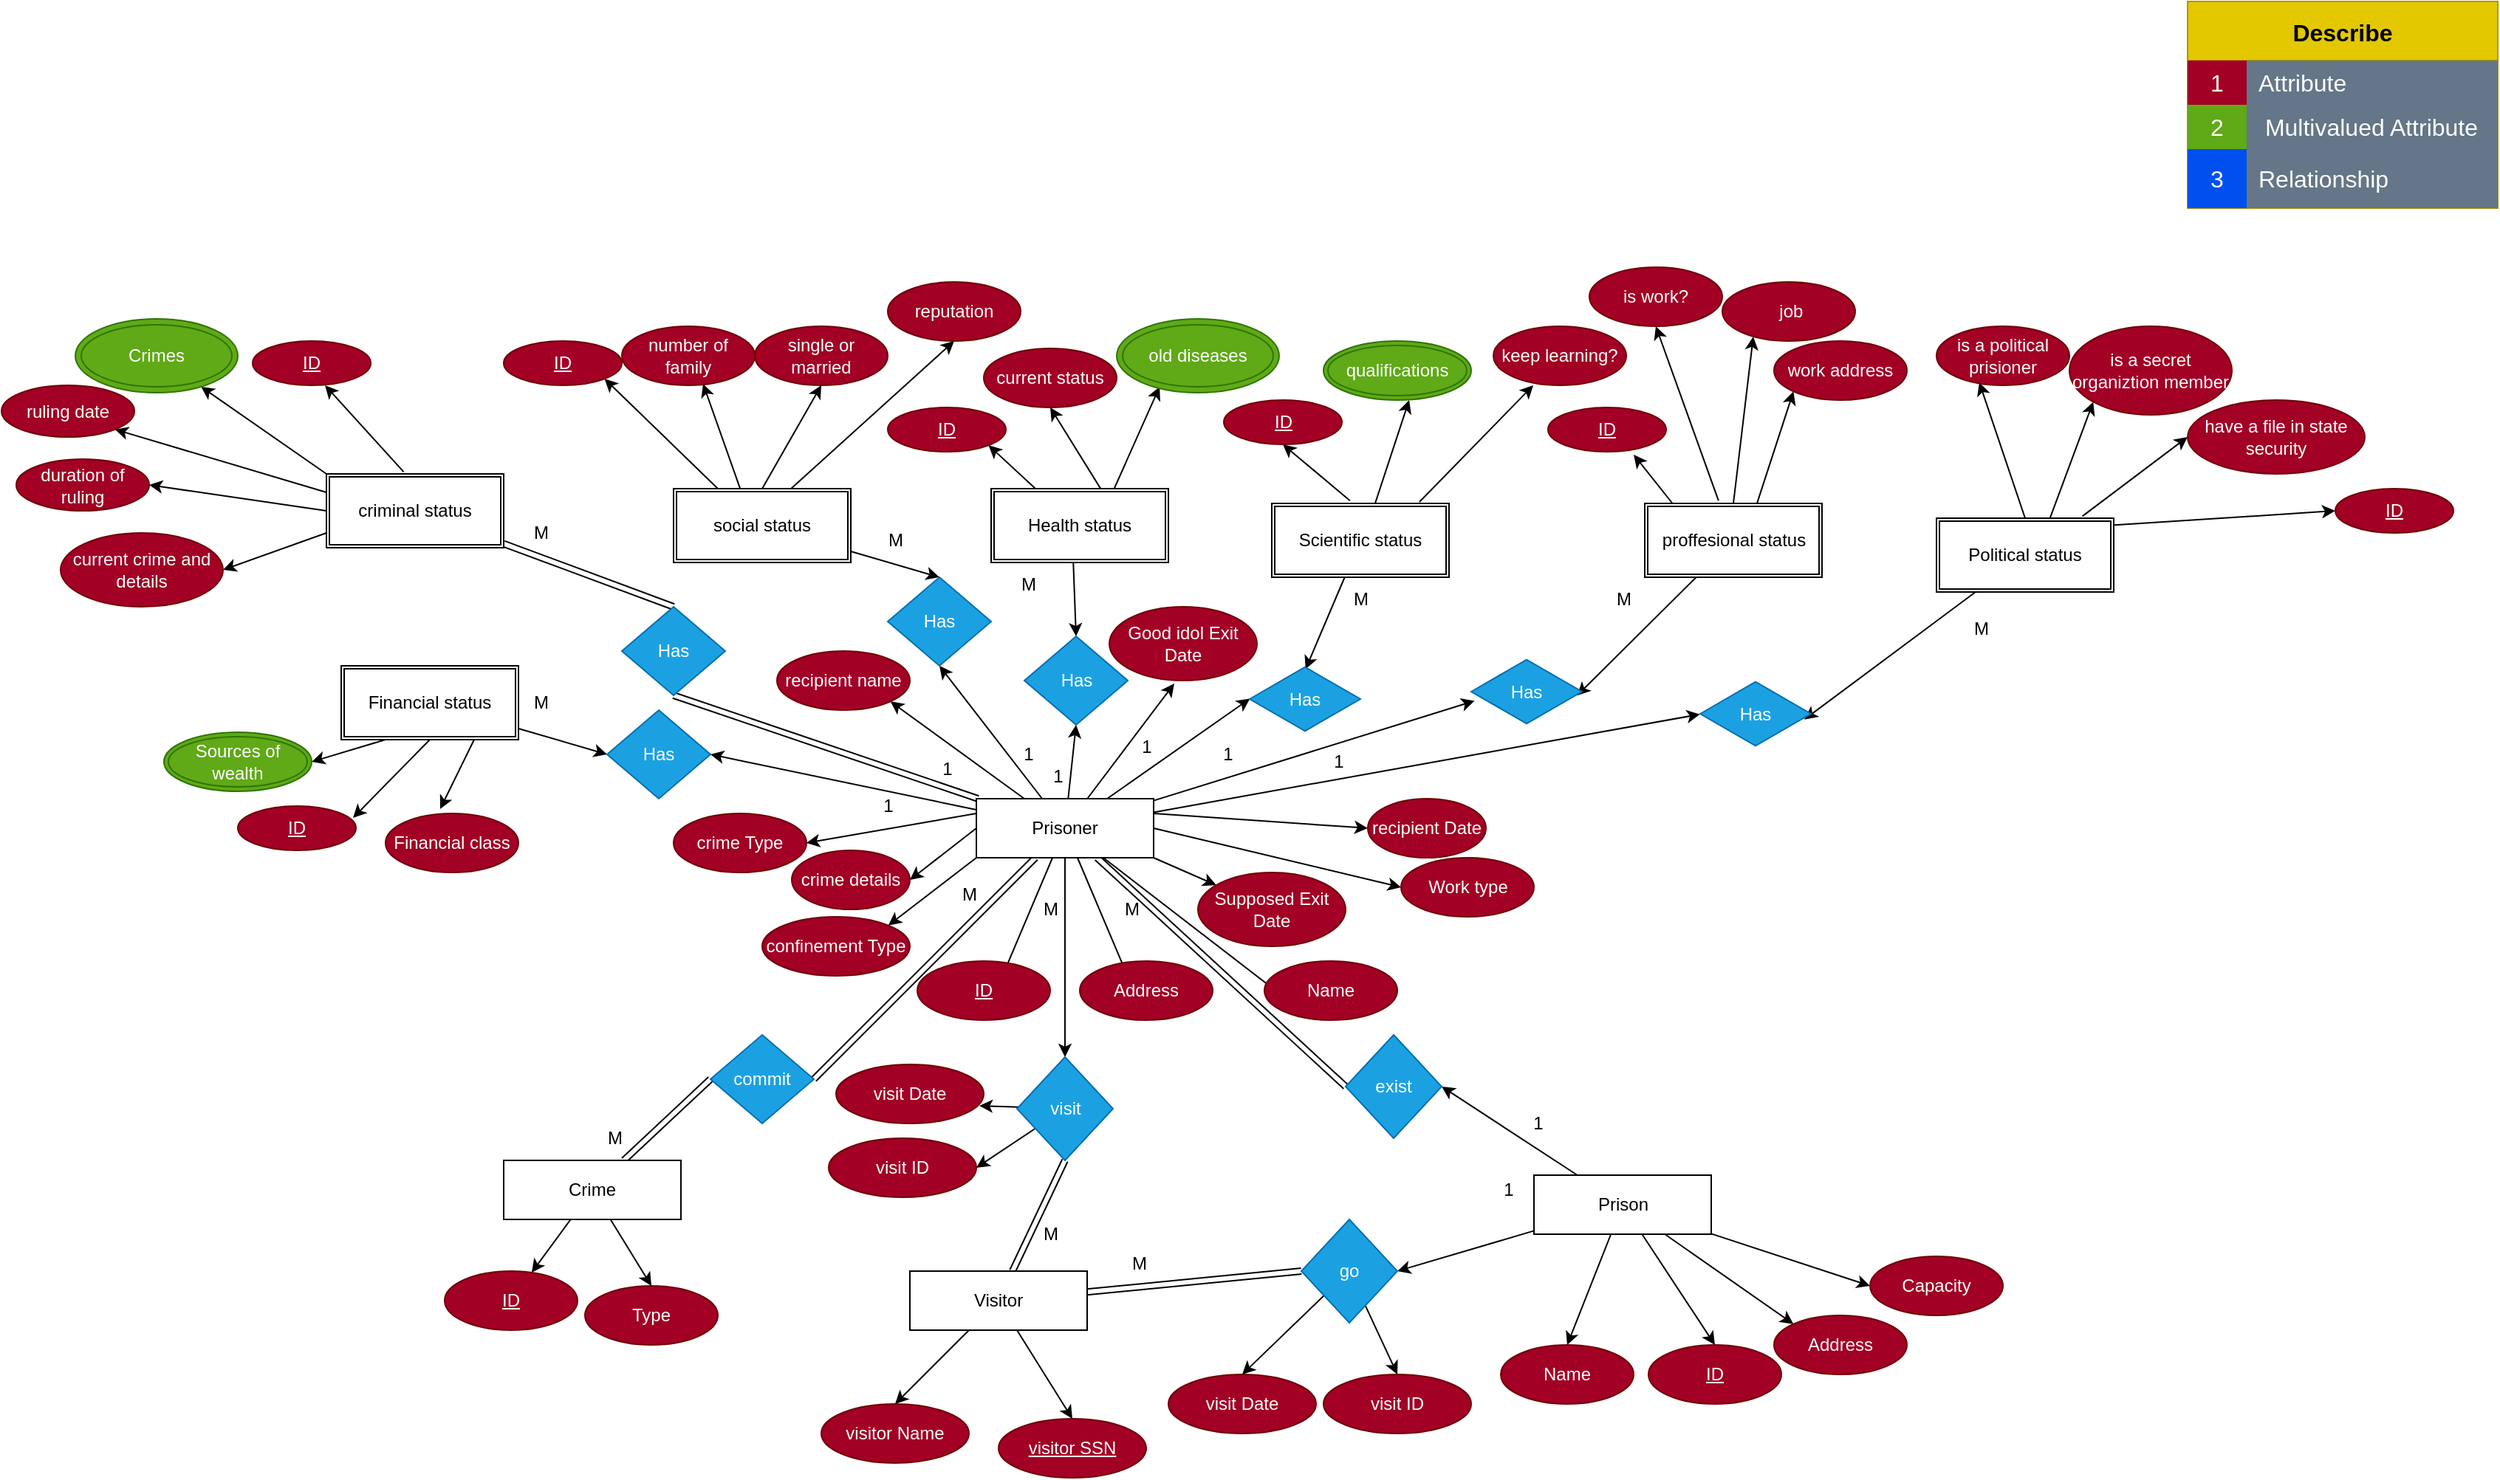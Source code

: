 <mxfile version="20.8.16" type="device"><diagram id="AHVEAQEy-RWzxgvAH4tr" name="Prison"><mxGraphModel dx="1691" dy="1685" grid="1" gridSize="10" guides="1" tooltips="1" connect="1" arrows="1" fold="1" page="1" pageScale="1" pageWidth="827" pageHeight="1169" math="0" shadow="0"><root><mxCell id="0"/><mxCell id="1" parent="0"/><mxCell id="z0JRDo3kxi0rwUeCpFoz-22" style="edgeStyle=none;rounded=0;orthogonalLoop=1;jettySize=auto;html=1;entryX=0.344;entryY=0.95;entryDx=0;entryDy=0;entryPerimeter=0;" parent="1" source="z0JRDo3kxi0rwUeCpFoz-1" target="z0JRDo3kxi0rwUeCpFoz-27" edge="1"><mxGeometry relative="1" as="geometry"><mxPoint x="600" y="50" as="targetPoint"/></mxGeometry></mxCell><mxCell id="z0JRDo3kxi0rwUeCpFoz-23" style="edgeStyle=none;rounded=0;orthogonalLoop=1;jettySize=auto;html=1;entryX=0.5;entryY=1;entryDx=0;entryDy=0;" parent="1" source="z0JRDo3kxi0rwUeCpFoz-1" target="z0JRDo3kxi0rwUeCpFoz-26" edge="1"><mxGeometry relative="1" as="geometry"><mxPoint x="510" y="40" as="targetPoint"/></mxGeometry></mxCell><mxCell id="z0JRDo3kxi0rwUeCpFoz-24" style="edgeStyle=none;rounded=0;orthogonalLoop=1;jettySize=auto;html=1;entryX=0.5;entryY=1;entryDx=0;entryDy=0;" parent="1" source="z0JRDo3kxi0rwUeCpFoz-1" target="z0JRDo3kxi0rwUeCpFoz-25" edge="1"><mxGeometry relative="1" as="geometry"><mxPoint x="430" y="50" as="targetPoint"/></mxGeometry></mxCell><mxCell id="z0JRDo3kxi0rwUeCpFoz-118" style="edgeStyle=none;rounded=0;orthogonalLoop=1;jettySize=auto;html=1;entryX=0.44;entryY=1.04;entryDx=0;entryDy=0;entryPerimeter=0;" parent="1" source="z0JRDo3kxi0rwUeCpFoz-1" target="z0JRDo3kxi0rwUeCpFoz-119" edge="1"><mxGeometry relative="1" as="geometry"><mxPoint x="570" y="40" as="targetPoint"/></mxGeometry></mxCell><mxCell id="z0JRDo3kxi0rwUeCpFoz-148" style="edgeStyle=none;rounded=0;orthogonalLoop=1;jettySize=auto;html=1;entryX=0;entryY=0.5;entryDx=0;entryDy=0;shape=link;" parent="1" source="z0JRDo3kxi0rwUeCpFoz-1" target="z0JRDo3kxi0rwUeCpFoz-145" edge="1"><mxGeometry relative="1" as="geometry"/></mxCell><mxCell id="z0JRDo3kxi0rwUeCpFoz-149" style="edgeStyle=none;rounded=0;orthogonalLoop=1;jettySize=auto;html=1;entryX=0.5;entryY=0;entryDx=0;entryDy=0;" parent="1" source="z0JRDo3kxi0rwUeCpFoz-1" target="z0JRDo3kxi0rwUeCpFoz-150" edge="1"><mxGeometry relative="1" as="geometry"><mxPoint x="490" y="260" as="targetPoint"/></mxGeometry></mxCell><mxCell id="z0JRDo3kxi0rwUeCpFoz-158" style="edgeStyle=none;rounded=0;orthogonalLoop=1;jettySize=auto;html=1;entryX=0.5;entryY=1;entryDx=0;entryDy=0;" parent="1" source="z0JRDo3kxi0rwUeCpFoz-1" target="z0JRDo3kxi0rwUeCpFoz-157" edge="1"><mxGeometry relative="1" as="geometry"/></mxCell><mxCell id="z0JRDo3kxi0rwUeCpFoz-161" style="edgeStyle=none;rounded=0;orthogonalLoop=1;jettySize=auto;html=1;entryX=0.5;entryY=1;entryDx=0;entryDy=0;" parent="1" source="z0JRDo3kxi0rwUeCpFoz-1" target="z0JRDo3kxi0rwUeCpFoz-160" edge="1"><mxGeometry relative="1" as="geometry"/></mxCell><mxCell id="z0JRDo3kxi0rwUeCpFoz-177" style="edgeStyle=none;rounded=0;orthogonalLoop=1;jettySize=auto;html=1;entryX=1;entryY=0.5;entryDx=0;entryDy=0;shape=link;" parent="1" source="z0JRDo3kxi0rwUeCpFoz-1" target="z0JRDo3kxi0rwUeCpFoz-175" edge="1"><mxGeometry relative="1" as="geometry"/></mxCell><mxCell id="z0JRDo3kxi0rwUeCpFoz-179" style="edgeStyle=none;rounded=0;orthogonalLoop=1;jettySize=auto;html=1;entryX=0.5;entryY=1;entryDx=0;entryDy=0;shape=link;" parent="1" source="z0JRDo3kxi0rwUeCpFoz-1" target="z0JRDo3kxi0rwUeCpFoz-174" edge="1"><mxGeometry relative="1" as="geometry"/></mxCell><mxCell id="z0JRDo3kxi0rwUeCpFoz-183" style="edgeStyle=none;rounded=0;orthogonalLoop=1;jettySize=auto;html=1;entryX=1;entryY=0.5;entryDx=0;entryDy=0;" parent="1" source="z0JRDo3kxi0rwUeCpFoz-1" target="z0JRDo3kxi0rwUeCpFoz-180" edge="1"><mxGeometry relative="1" as="geometry"/></mxCell><mxCell id="z0JRDo3kxi0rwUeCpFoz-184" style="edgeStyle=none;rounded=0;orthogonalLoop=1;jettySize=auto;html=1;entryX=0.003;entryY=0.494;entryDx=0;entryDy=0;entryPerimeter=0;" parent="1" source="z0JRDo3kxi0rwUeCpFoz-1" target="z0JRDo3kxi0rwUeCpFoz-185" edge="1"><mxGeometry relative="1" as="geometry"><mxPoint x="670.0" y="20" as="targetPoint"/></mxGeometry></mxCell><mxCell id="z0JRDo3kxi0rwUeCpFoz-189" style="edgeStyle=none;rounded=0;orthogonalLoop=1;jettySize=auto;html=1;entryX=0.031;entryY=0.638;entryDx=0;entryDy=0;entryPerimeter=0;" parent="1" source="z0JRDo3kxi0rwUeCpFoz-1" target="z0JRDo3kxi0rwUeCpFoz-187" edge="1"><mxGeometry relative="1" as="geometry"/></mxCell><mxCell id="z0JRDo3kxi0rwUeCpFoz-190" style="edgeStyle=none;rounded=0;orthogonalLoop=1;jettySize=auto;html=1;entryX=-0.001;entryY=0.507;entryDx=0;entryDy=0;entryPerimeter=0;" parent="1" source="z0JRDo3kxi0rwUeCpFoz-1" target="z0JRDo3kxi0rwUeCpFoz-188" edge="1"><mxGeometry relative="1" as="geometry"/></mxCell><mxCell id="z0JRDo3kxi0rwUeCpFoz-1" value="Prisoner" style="rounded=0;whiteSpace=wrap;html=1;" parent="1" vertex="1"><mxGeometry x="440" y="100" width="120" height="40" as="geometry"/></mxCell><mxCell id="z0JRDo3kxi0rwUeCpFoz-123" style="edgeStyle=none;rounded=0;orthogonalLoop=1;jettySize=auto;html=1;" parent="1" source="z0JRDo3kxi0rwUeCpFoz-2" target="z0JRDo3kxi0rwUeCpFoz-124" edge="1"><mxGeometry relative="1" as="geometry"><mxPoint x="130" y="440" as="targetPoint"/></mxGeometry></mxCell><mxCell id="z0JRDo3kxi0rwUeCpFoz-125" style="edgeStyle=none;rounded=0;orthogonalLoop=1;jettySize=auto;html=1;entryX=0.5;entryY=0;entryDx=0;entryDy=0;" parent="1" source="z0JRDo3kxi0rwUeCpFoz-2" target="z0JRDo3kxi0rwUeCpFoz-127" edge="1"><mxGeometry relative="1" as="geometry"><mxPoint x="200" y="470" as="targetPoint"/></mxGeometry></mxCell><mxCell id="z0JRDo3kxi0rwUeCpFoz-176" style="edgeStyle=none;rounded=0;orthogonalLoop=1;jettySize=auto;html=1;entryX=0;entryY=0.5;entryDx=0;entryDy=0;shape=link;" parent="1" source="z0JRDo3kxi0rwUeCpFoz-2" target="z0JRDo3kxi0rwUeCpFoz-175" edge="1"><mxGeometry relative="1" as="geometry"/></mxCell><mxCell id="z0JRDo3kxi0rwUeCpFoz-2" value="Crime" style="rounded=0;whiteSpace=wrap;html=1;" parent="1" vertex="1"><mxGeometry x="120" y="345" width="120" height="40" as="geometry"/></mxCell><mxCell id="z0JRDo3kxi0rwUeCpFoz-11" style="rounded=0;orthogonalLoop=1;jettySize=auto;html=1;entryX=0.5;entryY=1;entryDx=0;entryDy=0;exitX=0.62;exitY=0.009;exitDx=0;exitDy=0;exitPerimeter=0;" parent="1" source="z0JRDo3kxi0rwUeCpFoz-168" target="z0JRDo3kxi0rwUeCpFoz-12" edge="1"><mxGeometry relative="1" as="geometry"><mxPoint x="520" y="-180" as="targetPoint"/><mxPoint x="520.96" y="-102.0" as="sourcePoint"/></mxGeometry></mxCell><mxCell id="z0JRDo3kxi0rwUeCpFoz-53" style="edgeStyle=none;rounded=0;orthogonalLoop=1;jettySize=auto;html=1;entryX=0.264;entryY=0.92;entryDx=0;entryDy=0;entryPerimeter=0;exitX=0.688;exitY=0.033;exitDx=0;exitDy=0;exitPerimeter=0;" parent="1" source="z0JRDo3kxi0rwUeCpFoz-168" target="z0JRDo3kxi0rwUeCpFoz-96" edge="1"><mxGeometry relative="1" as="geometry"><mxPoint x="620.97" y="-204" as="targetPoint"/><mxPoint x="523.394" y="-100" as="sourcePoint"/></mxGeometry></mxCell><mxCell id="z0JRDo3kxi0rwUeCpFoz-83" style="edgeStyle=none;rounded=0;orthogonalLoop=1;jettySize=auto;html=1;entryX=1;entryY=1;entryDx=0;entryDy=0;exitX=0.25;exitY=0;exitDx=0;exitDy=0;" parent="1" source="z0JRDo3kxi0rwUeCpFoz-168" target="z0JRDo3kxi0rwUeCpFoz-82" edge="1"><mxGeometry relative="1" as="geometry"><mxPoint x="486.289" y="-100" as="sourcePoint"/></mxGeometry></mxCell><mxCell id="z0JRDo3kxi0rwUeCpFoz-156" style="edgeStyle=none;rounded=0;orthogonalLoop=1;jettySize=auto;html=1;entryX=0.5;entryY=0;entryDx=0;entryDy=0;" parent="1" target="z0JRDo3kxi0rwUeCpFoz-157" edge="1"><mxGeometry relative="1" as="geometry"><mxPoint x="505" as="targetPoint"/><mxPoint x="505.625" y="-60" as="sourcePoint"/></mxGeometry></mxCell><mxCell id="z0JRDo3kxi0rwUeCpFoz-62" style="edgeStyle=none;rounded=0;orthogonalLoop=1;jettySize=auto;html=1;entryX=0.5;entryY=1;entryDx=0;entryDy=0;exitX=0.416;exitY=-0.038;exitDx=0;exitDy=0;exitPerimeter=0;" parent="1" source="z0JRDo3kxi0rwUeCpFoz-166" target="z0JRDo3kxi0rwUeCpFoz-67" edge="1"><mxGeometry relative="1" as="geometry"><mxPoint x="900" y="-230" as="targetPoint"/><mxPoint x="934.286" y="-100" as="sourcePoint"/></mxGeometry></mxCell><mxCell id="z0JRDo3kxi0rwUeCpFoz-63" style="edgeStyle=none;rounded=0;orthogonalLoop=1;jettySize=auto;html=1;entryX=0.233;entryY=0.925;entryDx=0;entryDy=0;entryPerimeter=0;exitX=0.5;exitY=0;exitDx=0;exitDy=0;" parent="1" source="z0JRDo3kxi0rwUeCpFoz-166" target="z0JRDo3kxi0rwUeCpFoz-66" edge="1"><mxGeometry relative="1" as="geometry"><mxPoint x="950" y="-210" as="targetPoint"/><mxPoint x="943.905" y="-100" as="sourcePoint"/></mxGeometry></mxCell><mxCell id="z0JRDo3kxi0rwUeCpFoz-64" style="edgeStyle=none;rounded=0;orthogonalLoop=1;jettySize=auto;html=1;entryX=0;entryY=1;entryDx=0;entryDy=0;exitX=0.632;exitY=0.009;exitDx=0;exitDy=0;exitPerimeter=0;" parent="1" source="z0JRDo3kxi0rwUeCpFoz-166" target="z0JRDo3kxi0rwUeCpFoz-65" edge="1"><mxGeometry relative="1" as="geometry"><mxPoint x="1000" y="-180" as="targetPoint"/><mxPoint x="951.123" y="-100" as="sourcePoint"/></mxGeometry></mxCell><mxCell id="z0JRDo3kxi0rwUeCpFoz-90" style="edgeStyle=none;rounded=0;orthogonalLoop=1;jettySize=auto;html=1;entryX=0.725;entryY=1.067;entryDx=0;entryDy=0;entryPerimeter=0;exitX=0.163;exitY=0.02;exitDx=0;exitDy=0;exitPerimeter=0;" parent="1" source="z0JRDo3kxi0rwUeCpFoz-166" target="z0JRDo3kxi0rwUeCpFoz-89" edge="1"><mxGeometry relative="1" as="geometry"><mxPoint x="880.0" y="-94.995" as="sourcePoint"/></mxGeometry></mxCell><mxCell id="z0JRDo3kxi0rwUeCpFoz-139" style="edgeStyle=none;rounded=0;orthogonalLoop=1;jettySize=auto;html=1;entryX=0;entryY=0;entryDx=0;entryDy=0;" parent="1" source="z0JRDo3kxi0rwUeCpFoz-5" target="z0JRDo3kxi0rwUeCpFoz-140" edge="1"><mxGeometry relative="1" as="geometry"><mxPoint x="940" y="450" as="targetPoint"/></mxGeometry></mxCell><mxCell id="z0JRDo3kxi0rwUeCpFoz-142" style="edgeStyle=none;rounded=0;orthogonalLoop=1;jettySize=auto;html=1;entryX=0.5;entryY=0;entryDx=0;entryDy=0;" parent="1" source="z0JRDo3kxi0rwUeCpFoz-5" target="z0JRDo3kxi0rwUeCpFoz-141" edge="1"><mxGeometry relative="1" as="geometry"/></mxCell><mxCell id="z0JRDo3kxi0rwUeCpFoz-143" style="edgeStyle=none;rounded=0;orthogonalLoop=1;jettySize=auto;html=1;entryX=0.5;entryY=0;entryDx=0;entryDy=0;" parent="1" source="z0JRDo3kxi0rwUeCpFoz-5" target="z0JRDo3kxi0rwUeCpFoz-144" edge="1"><mxGeometry relative="1" as="geometry"><mxPoint x="760" y="460" as="targetPoint"/></mxGeometry></mxCell><mxCell id="z0JRDo3kxi0rwUeCpFoz-146" style="edgeStyle=none;rounded=0;orthogonalLoop=1;jettySize=auto;html=1;entryX=1;entryY=0.5;entryDx=0;entryDy=0;" parent="1" source="z0JRDo3kxi0rwUeCpFoz-5" target="z0JRDo3kxi0rwUeCpFoz-145" edge="1"><mxGeometry relative="1" as="geometry"/></mxCell><mxCell id="z0JRDo3kxi0rwUeCpFoz-154" style="edgeStyle=none;rounded=0;orthogonalLoop=1;jettySize=auto;html=1;entryX=1;entryY=0.5;entryDx=0;entryDy=0;" parent="1" source="z0JRDo3kxi0rwUeCpFoz-5" target="z0JRDo3kxi0rwUeCpFoz-152" edge="1"><mxGeometry relative="1" as="geometry"/></mxCell><mxCell id="2E4qSOt2fhoD6vHk4rKP-8" style="edgeStyle=none;rounded=0;orthogonalLoop=1;jettySize=auto;html=1;entryX=0;entryY=0.5;entryDx=0;entryDy=0;" parent="1" source="z0JRDo3kxi0rwUeCpFoz-5" target="2E4qSOt2fhoD6vHk4rKP-9" edge="1"><mxGeometry relative="1" as="geometry"><mxPoint x="1050" y="410" as="targetPoint"/></mxGeometry></mxCell><mxCell id="z0JRDo3kxi0rwUeCpFoz-5" value="Prison" style="rounded=0;whiteSpace=wrap;html=1;" parent="1" vertex="1"><mxGeometry x="817.5" y="355" width="120" height="40" as="geometry"/></mxCell><mxCell id="z0JRDo3kxi0rwUeCpFoz-100" style="edgeStyle=none;rounded=0;orthogonalLoop=1;jettySize=auto;html=1;entryX=0.613;entryY=1;entryDx=0;entryDy=0;entryPerimeter=0;exitX=0.436;exitY=-0.026;exitDx=0;exitDy=0;exitPerimeter=0;" parent="1" source="z0JRDo3kxi0rwUeCpFoz-164" target="z0JRDo3kxi0rwUeCpFoz-99" edge="1"><mxGeometry relative="1" as="geometry"><mxPoint x="44.231" y="-110" as="sourcePoint"/></mxGeometry></mxCell><mxCell id="z0JRDo3kxi0rwUeCpFoz-101" style="edgeStyle=none;rounded=0;orthogonalLoop=1;jettySize=auto;html=1;exitX=0;exitY=0;exitDx=0;exitDy=0;" parent="1" source="z0JRDo3kxi0rwUeCpFoz-164" target="z0JRDo3kxi0rwUeCpFoz-222" edge="1"><mxGeometry relative="1" as="geometry"><mxPoint x="-106" y="-176.67" as="targetPoint"/><mxPoint x="21.694" y="-110" as="sourcePoint"/></mxGeometry></mxCell><mxCell id="z0JRDo3kxi0rwUeCpFoz-112" style="edgeStyle=none;rounded=0;orthogonalLoop=1;jettySize=auto;html=1;entryX=1;entryY=1;entryDx=0;entryDy=0;exitX=0;exitY=0.25;exitDx=0;exitDy=0;" parent="1" source="z0JRDo3kxi0rwUeCpFoz-164" target="z0JRDo3kxi0rwUeCpFoz-115" edge="1"><mxGeometry relative="1" as="geometry"><mxPoint x="-160" y="-150" as="targetPoint"/><mxPoint y="-107.93" as="sourcePoint"/></mxGeometry></mxCell><mxCell id="z0JRDo3kxi0rwUeCpFoz-116" style="edgeStyle=none;rounded=0;orthogonalLoop=1;jettySize=auto;html=1;entryX=1;entryY=0.5;entryDx=0;entryDy=0;exitX=0;exitY=0.5;exitDx=0;exitDy=0;" parent="1" source="z0JRDo3kxi0rwUeCpFoz-164" target="z0JRDo3kxi0rwUeCpFoz-114" edge="1"><mxGeometry relative="1" as="geometry"><mxPoint y="-97.5" as="sourcePoint"/></mxGeometry></mxCell><mxCell id="z0JRDo3kxi0rwUeCpFoz-117" style="edgeStyle=none;rounded=0;orthogonalLoop=1;jettySize=auto;html=1;entryX=1;entryY=0.5;entryDx=0;entryDy=0;exitX=0;exitY=0.8;exitDx=0;exitDy=0;exitPerimeter=0;" parent="1" source="z0JRDo3kxi0rwUeCpFoz-164" target="z0JRDo3kxi0rwUeCpFoz-113" edge="1"><mxGeometry relative="1" as="geometry"><mxPoint y="-78.462" as="sourcePoint"/></mxGeometry></mxCell><mxCell id="z0JRDo3kxi0rwUeCpFoz-46" style="edgeStyle=none;rounded=0;orthogonalLoop=1;jettySize=auto;html=1;entryX=0.5;entryY=1;entryDx=0;entryDy=0;exitX=0.664;exitY=-0.002;exitDx=0;exitDy=0;exitPerimeter=0;" parent="1" source="z0JRDo3kxi0rwUeCpFoz-169" target="z0JRDo3kxi0rwUeCpFoz-51" edge="1"><mxGeometry relative="1" as="geometry"><mxPoint x="390" y="-180" as="targetPoint"/><mxPoint x="312.5" y="-110" as="sourcePoint"/></mxGeometry></mxCell><mxCell id="z0JRDo3kxi0rwUeCpFoz-47" style="edgeStyle=none;rounded=0;orthogonalLoop=1;jettySize=auto;html=1;entryX=0.5;entryY=1;entryDx=0;entryDy=0;exitX=0.5;exitY=0;exitDx=0;exitDy=0;" parent="1" source="z0JRDo3kxi0rwUeCpFoz-169" target="z0JRDo3kxi0rwUeCpFoz-50" edge="1"><mxGeometry relative="1" as="geometry"><mxPoint x="340" y="-180" as="targetPoint"/><mxPoint x="300" y="-110" as="sourcePoint"/></mxGeometry></mxCell><mxCell id="z0JRDo3kxi0rwUeCpFoz-48" style="edgeStyle=none;rounded=0;orthogonalLoop=1;jettySize=auto;html=1;entryX=0.611;entryY=0.975;entryDx=0;entryDy=0;entryPerimeter=0;exitX=0.379;exitY=0.021;exitDx=0;exitDy=0;exitPerimeter=0;" parent="1" source="z0JRDo3kxi0rwUeCpFoz-169" target="z0JRDo3kxi0rwUeCpFoz-49" edge="1"><mxGeometry relative="1" as="geometry"><mxPoint x="230" y="-180" as="targetPoint"/><mxPoint x="282.305" y="-110" as="sourcePoint"/></mxGeometry></mxCell><mxCell id="z0JRDo3kxi0rwUeCpFoz-76" style="edgeStyle=none;rounded=0;orthogonalLoop=1;jettySize=auto;html=1;entryX=1;entryY=1;entryDx=0;entryDy=0;exitX=0.25;exitY=0;exitDx=0;exitDy=0;" parent="1" source="z0JRDo3kxi0rwUeCpFoz-169" target="z0JRDo3kxi0rwUeCpFoz-77" edge="1"><mxGeometry relative="1" as="geometry"><mxPoint x="180" y="-180" as="targetPoint"/><mxPoint x="268.701" y="-110" as="sourcePoint"/></mxGeometry></mxCell><mxCell id="z0JRDo3kxi0rwUeCpFoz-55" style="edgeStyle=none;rounded=0;orthogonalLoop=1;jettySize=auto;html=1;exitX=0.833;exitY=-0.02;exitDx=0;exitDy=0;exitPerimeter=0;entryX=0.3;entryY=1;entryDx=0;entryDy=0;entryPerimeter=0;" parent="1" source="z0JRDo3kxi0rwUeCpFoz-167" target="z0JRDo3kxi0rwUeCpFoz-59" edge="1"><mxGeometry relative="1" as="geometry"><mxPoint x="800" y="-190" as="targetPoint"/><mxPoint x="724.04" y="-101" as="sourcePoint"/></mxGeometry></mxCell><mxCell id="z0JRDo3kxi0rwUeCpFoz-56" style="edgeStyle=none;rounded=0;orthogonalLoop=1;jettySize=auto;html=1;entryX=0.58;entryY=1;entryDx=0;entryDy=0;exitX=0.583;exitY=0;exitDx=0;exitDy=0;exitPerimeter=0;entryPerimeter=0;" parent="1" source="z0JRDo3kxi0rwUeCpFoz-167" target="2E4qSOt2fhoD6vHk4rKP-5" edge="1"><mxGeometry relative="1" as="geometry"><mxPoint x="730" y="-170" as="targetPoint"/><mxPoint x="691.304" y="-100" as="sourcePoint"/></mxGeometry></mxCell><mxCell id="z0JRDo3kxi0rwUeCpFoz-87" style="edgeStyle=none;rounded=0;orthogonalLoop=1;jettySize=auto;html=1;entryX=0.5;entryY=1;entryDx=0;entryDy=0;exitX=0.441;exitY=-0.038;exitDx=0;exitDy=0;exitPerimeter=0;" parent="1" source="z0JRDo3kxi0rwUeCpFoz-167" target="z0JRDo3kxi0rwUeCpFoz-85" edge="1"><mxGeometry relative="1" as="geometry"><mxPoint x="680.0" y="-100" as="sourcePoint"/></mxGeometry></mxCell><mxCell id="z0JRDo3kxi0rwUeCpFoz-70" style="edgeStyle=none;rounded=0;orthogonalLoop=1;jettySize=auto;html=1;entryX=0.322;entryY=0.95;entryDx=0;entryDy=0;entryPerimeter=0;exitX=0.5;exitY=0;exitDx=0;exitDy=0;" parent="1" source="z0JRDo3kxi0rwUeCpFoz-171" target="z0JRDo3kxi0rwUeCpFoz-74" edge="1"><mxGeometry relative="1" as="geometry"><mxPoint x="1121" y="-180" as="targetPoint"/><mxPoint x="1152.675" y="-90" as="sourcePoint"/></mxGeometry></mxCell><mxCell id="z0JRDo3kxi0rwUeCpFoz-71" style="edgeStyle=none;rounded=0;orthogonalLoop=1;jettySize=auto;html=1;entryX=0;entryY=1;entryDx=0;entryDy=0;exitX=0.637;exitY=0.021;exitDx=0;exitDy=0;exitPerimeter=0;" parent="1" source="z0JRDo3kxi0rwUeCpFoz-171" target="z0JRDo3kxi0rwUeCpFoz-75" edge="1"><mxGeometry relative="1" as="geometry"><mxPoint x="1180" y="-160" as="targetPoint"/><mxPoint x="1167.293" y="-90" as="sourcePoint"/></mxGeometry></mxCell><mxCell id="z0JRDo3kxi0rwUeCpFoz-72" style="edgeStyle=none;rounded=0;orthogonalLoop=1;jettySize=auto;html=1;entryX=0;entryY=0.5;entryDx=0;entryDy=0;exitX=0.823;exitY=-0.026;exitDx=0;exitDy=0;exitPerimeter=0;" parent="1" source="z0JRDo3kxi0rwUeCpFoz-171" target="z0JRDo3kxi0rwUeCpFoz-73" edge="1"><mxGeometry relative="1" as="geometry"><mxPoint x="1210" y="-120" as="targetPoint"/><mxPoint x="1186.667" y="-90" as="sourcePoint"/></mxGeometry></mxCell><mxCell id="z0JRDo3kxi0rwUeCpFoz-93" style="edgeStyle=none;rounded=0;orthogonalLoop=1;jettySize=auto;html=1;entryX=0;entryY=0.5;entryDx=0;entryDy=0;exitX=0;exitY=0.25;exitDx=0;exitDy=0;" parent="1" source="z0JRDo3kxi0rwUeCpFoz-171" target="z0JRDo3kxi0rwUeCpFoz-92" edge="1"><mxGeometry relative="1" as="geometry"><mxPoint x="1100.0" y="-85.495" as="sourcePoint"/></mxGeometry></mxCell><mxCell id="z0JRDo3kxi0rwUeCpFoz-102" style="edgeStyle=none;rounded=0;orthogonalLoop=1;jettySize=auto;html=1;exitX=0.25;exitY=1;exitDx=0;exitDy=0;entryX=1;entryY=0.5;entryDx=0;entryDy=0;" parent="1" source="z0JRDo3kxi0rwUeCpFoz-172" target="EeCfNSEQmI7P91J6hOoW-1" edge="1"><mxGeometry relative="1" as="geometry"><mxPoint x="-10" y="80" as="targetPoint"/><mxPoint x="70" y="40" as="sourcePoint"/></mxGeometry></mxCell><mxCell id="z0JRDo3kxi0rwUeCpFoz-104" style="edgeStyle=none;rounded=0;orthogonalLoop=1;jettySize=auto;html=1;entryX=0.975;entryY=0.267;entryDx=0;entryDy=0;entryPerimeter=0;exitX=0.5;exitY=1;exitDx=0;exitDy=0;" parent="1" source="z0JRDo3kxi0rwUeCpFoz-172" target="z0JRDo3kxi0rwUeCpFoz-105" edge="1"><mxGeometry relative="1" as="geometry"><mxPoint x="20" y="110" as="targetPoint"/><mxPoint x="90.217" y="40" as="sourcePoint"/></mxGeometry></mxCell><mxCell id="z0JRDo3kxi0rwUeCpFoz-108" style="edgeStyle=none;rounded=0;orthogonalLoop=1;jettySize=auto;html=1;entryX=0.411;entryY=-0.075;entryDx=0;entryDy=0;entryPerimeter=0;exitX=0.75;exitY=1;exitDx=0;exitDy=0;" parent="1" source="z0JRDo3kxi0rwUeCpFoz-172" target="z0JRDo3kxi0rwUeCpFoz-109" edge="1"><mxGeometry relative="1" as="geometry"><mxPoint x="130" y="130" as="targetPoint"/><mxPoint x="115.565" y="40" as="sourcePoint"/></mxGeometry></mxCell><mxCell id="z0JRDo3kxi0rwUeCpFoz-12" value="current status" style="ellipse;whiteSpace=wrap;html=1;fillColor=#a20025;fontColor=#ffffff;strokeColor=#6F0000;" parent="1" vertex="1"><mxGeometry x="445" y="-205" width="90" height="40" as="geometry"/></mxCell><mxCell id="z0JRDo3kxi0rwUeCpFoz-18" style="edgeStyle=none;rounded=0;orthogonalLoop=1;jettySize=auto;html=1;entryX=0.5;entryY=0;entryDx=0;entryDy=0;" parent="1" source="z0JRDo3kxi0rwUeCpFoz-15" target="z0JRDo3kxi0rwUeCpFoz-20" edge="1"><mxGeometry relative="1" as="geometry"><mxPoint x="540" y="450" as="targetPoint"/></mxGeometry></mxCell><mxCell id="z0JRDo3kxi0rwUeCpFoz-151" style="edgeStyle=none;rounded=0;orthogonalLoop=1;jettySize=auto;html=1;entryX=0.5;entryY=1;entryDx=0;entryDy=0;shape=link;" parent="1" source="z0JRDo3kxi0rwUeCpFoz-15" target="z0JRDo3kxi0rwUeCpFoz-150" edge="1"><mxGeometry relative="1" as="geometry"/></mxCell><mxCell id="z0JRDo3kxi0rwUeCpFoz-155" style="edgeStyle=none;rounded=0;orthogonalLoop=1;jettySize=auto;html=1;entryX=0;entryY=0.5;entryDx=0;entryDy=0;shape=link;" parent="1" source="z0JRDo3kxi0rwUeCpFoz-15" target="z0JRDo3kxi0rwUeCpFoz-152" edge="1"><mxGeometry relative="1" as="geometry"/></mxCell><mxCell id="2E4qSOt2fhoD6vHk4rKP-3" style="rounded=0;orthogonalLoop=1;jettySize=auto;html=1;entryX=0.5;entryY=0;entryDx=0;entryDy=0;" parent="1" source="z0JRDo3kxi0rwUeCpFoz-15" target="2E4qSOt2fhoD6vHk4rKP-4" edge="1"><mxGeometry relative="1" as="geometry"><mxPoint x="460" y="490" as="targetPoint"/></mxGeometry></mxCell><mxCell id="z0JRDo3kxi0rwUeCpFoz-15" value="Visitor" style="rounded=0;whiteSpace=wrap;html=1;" parent="1" vertex="1"><mxGeometry x="395" y="420" width="120" height="40" as="geometry"/></mxCell><mxCell id="z0JRDo3kxi0rwUeCpFoz-17" value="visit Date" style="ellipse;whiteSpace=wrap;html=1;fillColor=#a20025;fontColor=#ffffff;strokeColor=#6F0000;" parent="1" vertex="1"><mxGeometry x="570" y="490" width="100" height="40" as="geometry"/></mxCell><mxCell id="z0JRDo3kxi0rwUeCpFoz-20" value="&lt;u&gt;visitor SSN&lt;/u&gt;" style="ellipse;whiteSpace=wrap;html=1;fillColor=#a20025;fontColor=#ffffff;strokeColor=#6F0000;" parent="1" vertex="1"><mxGeometry x="455" y="520" width="100" height="40" as="geometry"/></mxCell><mxCell id="z0JRDo3kxi0rwUeCpFoz-29" style="edgeStyle=none;rounded=0;orthogonalLoop=1;jettySize=auto;html=1;entryX=0;entryY=0.5;entryDx=0;entryDy=0;" parent="1" target="z0JRDo3kxi0rwUeCpFoz-45" edge="1"><mxGeometry relative="1" as="geometry"><mxPoint x="640" y="200" as="targetPoint"/><mxPoint x="560" y="120" as="sourcePoint"/></mxGeometry></mxCell><mxCell id="z0JRDo3kxi0rwUeCpFoz-31" style="edgeStyle=none;rounded=0;orthogonalLoop=1;jettySize=auto;html=1;exitX=1;exitY=0.25;exitDx=0;exitDy=0;entryX=0;entryY=0.5;entryDx=0;entryDy=0;" parent="1" source="z0JRDo3kxi0rwUeCpFoz-1" target="z0JRDo3kxi0rwUeCpFoz-35" edge="1"><mxGeometry relative="1" as="geometry"><mxPoint x="760" y="80" as="targetPoint"/><mxPoint x="740" y="130" as="sourcePoint"/></mxGeometry></mxCell><mxCell id="z0JRDo3kxi0rwUeCpFoz-32" style="edgeStyle=none;rounded=0;orthogonalLoop=1;jettySize=auto;html=1;entryX=1;entryY=1;entryDx=0;entryDy=0;" parent="1" source="z0JRDo3kxi0rwUeCpFoz-1" target="z0JRDo3kxi0rwUeCpFoz-36" edge="1"><mxGeometry relative="1" as="geometry"><mxPoint x="810" y="70" as="targetPoint"/><mxPoint x="440" y="100" as="sourcePoint"/></mxGeometry></mxCell><mxCell id="z0JRDo3kxi0rwUeCpFoz-33" style="edgeStyle=none;rounded=0;orthogonalLoop=1;jettySize=auto;html=1;entryX=1;entryY=0.5;entryDx=0;entryDy=0;exitX=0;exitY=0.25;exitDx=0;exitDy=0;" parent="1" source="z0JRDo3kxi0rwUeCpFoz-1" target="z0JRDo3kxi0rwUeCpFoz-34" edge="1"><mxGeometry relative="1" as="geometry"><mxPoint x="840" y="80" as="targetPoint"/></mxGeometry></mxCell><mxCell id="z0JRDo3kxi0rwUeCpFoz-38" style="edgeStyle=none;rounded=0;orthogonalLoop=1;jettySize=auto;html=1;entryX=1;entryY=0;entryDx=0;entryDy=0;exitX=0;exitY=1;exitDx=0;exitDy=0;" parent="1" source="z0JRDo3kxi0rwUeCpFoz-1" target="z0JRDo3kxi0rwUeCpFoz-39" edge="1"><mxGeometry relative="1" as="geometry"><mxPoint x="920" y="200" as="targetPoint"/></mxGeometry></mxCell><mxCell id="z0JRDo3kxi0rwUeCpFoz-40" style="edgeStyle=none;rounded=0;orthogonalLoop=1;jettySize=auto;html=1;entryX=1;entryY=0.5;entryDx=0;entryDy=0;exitX=0;exitY=0.5;exitDx=0;exitDy=0;" parent="1" source="z0JRDo3kxi0rwUeCpFoz-1" target="z0JRDo3kxi0rwUeCpFoz-41" edge="1"><mxGeometry relative="1" as="geometry"><mxPoint x="860" y="230" as="targetPoint"/></mxGeometry></mxCell><mxCell id="z0JRDo3kxi0rwUeCpFoz-44" style="edgeStyle=none;rounded=0;orthogonalLoop=1;jettySize=auto;html=1;exitX=1;exitY=1;exitDx=0;exitDy=0;" parent="1" source="z0JRDo3kxi0rwUeCpFoz-1" target="z0JRDo3kxi0rwUeCpFoz-42" edge="1"><mxGeometry relative="1" as="geometry"/></mxCell><mxCell id="z0JRDo3kxi0rwUeCpFoz-25" value="Address" style="ellipse;whiteSpace=wrap;html=1;fillColor=#a20025;fontColor=#ffffff;strokeColor=#6F0000;" parent="1" vertex="1"><mxGeometry x="510" y="210" width="90" height="40" as="geometry"/></mxCell><mxCell id="z0JRDo3kxi0rwUeCpFoz-26" value="&lt;u&gt;ID&lt;/u&gt;" style="ellipse;whiteSpace=wrap;html=1;fillColor=#a20025;fontColor=#ffffff;strokeColor=#6F0000;" parent="1" vertex="1"><mxGeometry x="400" y="210" width="90" height="40" as="geometry"/></mxCell><mxCell id="z0JRDo3kxi0rwUeCpFoz-27" value="Name" style="ellipse;whiteSpace=wrap;html=1;fillColor=#a20025;fontColor=#ffffff;strokeColor=#6F0000;" parent="1" vertex="1"><mxGeometry x="635" y="210" width="90" height="40" as="geometry"/></mxCell><mxCell id="z0JRDo3kxi0rwUeCpFoz-34" value="crime Type" style="ellipse;whiteSpace=wrap;html=1;fillColor=#a20025;fontColor=#ffffff;strokeColor=#6F0000;" parent="1" vertex="1"><mxGeometry x="235" y="110" width="90" height="40" as="geometry"/></mxCell><mxCell id="z0JRDo3kxi0rwUeCpFoz-35" value="recipient Date" style="ellipse;whiteSpace=wrap;html=1;fillColor=#a20025;fontColor=#ffffff;strokeColor=#6F0000;" parent="1" vertex="1"><mxGeometry x="705" y="100" width="80" height="40" as="geometry"/></mxCell><mxCell id="z0JRDo3kxi0rwUeCpFoz-36" value="recipient name" style="ellipse;whiteSpace=wrap;html=1;fillColor=#a20025;fontColor=#ffffff;strokeColor=#6F0000;" parent="1" vertex="1"><mxGeometry x="305" width="90" height="40" as="geometry"/></mxCell><mxCell id="z0JRDo3kxi0rwUeCpFoz-39" value="confinement Type" style="ellipse;whiteSpace=wrap;html=1;fillColor=#a20025;fontColor=#ffffff;strokeColor=#6F0000;" parent="1" vertex="1"><mxGeometry x="295" y="180" width="100" height="40" as="geometry"/></mxCell><mxCell id="z0JRDo3kxi0rwUeCpFoz-41" value="crime details" style="ellipse;whiteSpace=wrap;html=1;fillColor=#a20025;fontColor=#ffffff;strokeColor=#6F0000;" parent="1" vertex="1"><mxGeometry x="315" y="135" width="80" height="40" as="geometry"/></mxCell><mxCell id="z0JRDo3kxi0rwUeCpFoz-42" value="Supposed Exit Date" style="ellipse;whiteSpace=wrap;html=1;fillColor=#a20025;fontColor=#ffffff;strokeColor=#6F0000;" parent="1" vertex="1"><mxGeometry x="590" y="150" width="100" height="50" as="geometry"/></mxCell><mxCell id="z0JRDo3kxi0rwUeCpFoz-45" value="Work type" style="ellipse;whiteSpace=wrap;html=1;fillColor=#a20025;fontColor=#ffffff;strokeColor=#6F0000;" parent="1" vertex="1"><mxGeometry x="727.5" y="140" width="90" height="40" as="geometry"/></mxCell><mxCell id="z0JRDo3kxi0rwUeCpFoz-49" value="number of family" style="ellipse;whiteSpace=wrap;html=1;fillColor=#a20025;fontColor=#ffffff;strokeColor=#6F0000;" parent="1" vertex="1"><mxGeometry x="200" y="-220" width="90" height="40" as="geometry"/></mxCell><mxCell id="z0JRDo3kxi0rwUeCpFoz-50" value="single or married" style="ellipse;whiteSpace=wrap;html=1;fillColor=#a20025;fontColor=#ffffff;strokeColor=#6F0000;" parent="1" vertex="1"><mxGeometry x="290" y="-220" width="90" height="40" as="geometry"/></mxCell><mxCell id="z0JRDo3kxi0rwUeCpFoz-51" value="reputation" style="ellipse;whiteSpace=wrap;html=1;fillColor=#a20025;fontColor=#ffffff;strokeColor=#6F0000;" parent="1" vertex="1"><mxGeometry x="380" y="-250" width="90" height="40" as="geometry"/></mxCell><mxCell id="z0JRDo3kxi0rwUeCpFoz-52" style="edgeStyle=none;rounded=0;orthogonalLoop=1;jettySize=auto;html=1;exitX=0;exitY=1;exitDx=0;exitDy=0;" parent="1" edge="1"><mxGeometry relative="1" as="geometry"><mxPoint x="1230" y="375" as="sourcePoint"/><mxPoint x="1230" y="375" as="targetPoint"/></mxGeometry></mxCell><mxCell id="z0JRDo3kxi0rwUeCpFoz-59" value="keep learning?" style="ellipse;whiteSpace=wrap;html=1;fillColor=#a20025;fontColor=#ffffff;strokeColor=#6F0000;" parent="1" vertex="1"><mxGeometry x="790" y="-220" width="90" height="40" as="geometry"/></mxCell><mxCell id="z0JRDo3kxi0rwUeCpFoz-61" style="edgeStyle=none;rounded=0;orthogonalLoop=1;jettySize=auto;html=1;entryX=0.5;entryY=0;entryDx=0;entryDy=0;" parent="1" source="z0JRDo3kxi0rwUeCpFoz-1" target="z0JRDo3kxi0rwUeCpFoz-1" edge="1"><mxGeometry relative="1" as="geometry"/></mxCell><mxCell id="z0JRDo3kxi0rwUeCpFoz-65" value="work address" style="ellipse;whiteSpace=wrap;html=1;fillColor=#a20025;fontColor=#ffffff;strokeColor=#6F0000;" parent="1" vertex="1"><mxGeometry x="980" y="-210" width="90" height="40" as="geometry"/></mxCell><mxCell id="z0JRDo3kxi0rwUeCpFoz-66" value="&amp;nbsp;job" style="ellipse;whiteSpace=wrap;html=1;fillColor=#a20025;fontColor=#ffffff;strokeColor=#6F0000;" parent="1" vertex="1"><mxGeometry x="945" y="-250" width="90" height="40" as="geometry"/></mxCell><mxCell id="z0JRDo3kxi0rwUeCpFoz-67" value="is work?" style="ellipse;whiteSpace=wrap;html=1;fillColor=#a20025;fontColor=#ffffff;strokeColor=#6F0000;" parent="1" vertex="1"><mxGeometry x="855" y="-260" width="90" height="40" as="geometry"/></mxCell><mxCell id="z0JRDo3kxi0rwUeCpFoz-73" value="have a file in state security" style="ellipse;whiteSpace=wrap;html=1;fillColor=#a20025;fontColor=#ffffff;strokeColor=#6F0000;" parent="1" vertex="1"><mxGeometry x="1260" y="-170" width="120" height="50" as="geometry"/></mxCell><mxCell id="z0JRDo3kxi0rwUeCpFoz-74" value="is a political prisioner" style="ellipse;whiteSpace=wrap;html=1;fillColor=#a20025;fontColor=#ffffff;strokeColor=#6F0000;" parent="1" vertex="1"><mxGeometry x="1090" y="-220" width="90" height="40" as="geometry"/></mxCell><mxCell id="z0JRDo3kxi0rwUeCpFoz-75" value="is a secret organiztion member" style="ellipse;whiteSpace=wrap;html=1;fillColor=#a20025;fontColor=#ffffff;strokeColor=#6F0000;" parent="1" vertex="1"><mxGeometry x="1180" y="-220" width="110" height="60" as="geometry"/></mxCell><mxCell id="z0JRDo3kxi0rwUeCpFoz-77" value="&lt;u&gt;ID&lt;/u&gt;" style="ellipse;whiteSpace=wrap;html=1;fillColor=#a20025;fontColor=#ffffff;strokeColor=#6F0000;" parent="1" vertex="1"><mxGeometry x="120" y="-210" width="80" height="30" as="geometry"/></mxCell><mxCell id="z0JRDo3kxi0rwUeCpFoz-82" value="&lt;u&gt;ID&lt;/u&gt;" style="ellipse;whiteSpace=wrap;html=1;fillColor=#a20025;fontColor=#ffffff;strokeColor=#6F0000;" parent="1" vertex="1"><mxGeometry x="380" y="-165" width="80" height="30" as="geometry"/></mxCell><mxCell id="z0JRDo3kxi0rwUeCpFoz-85" value="&lt;u&gt;ID&lt;/u&gt;" style="ellipse;whiteSpace=wrap;html=1;fillColor=#a20025;fontColor=#ffffff;strokeColor=#6F0000;" parent="1" vertex="1"><mxGeometry x="607.5" y="-170" width="80" height="30" as="geometry"/></mxCell><mxCell id="z0JRDo3kxi0rwUeCpFoz-89" value="&lt;u&gt;ID&lt;/u&gt;" style="ellipse;whiteSpace=wrap;html=1;fillColor=#a20025;fontColor=#ffffff;strokeColor=#6F0000;" parent="1" vertex="1"><mxGeometry x="827" y="-165" width="80" height="30" as="geometry"/></mxCell><mxCell id="z0JRDo3kxi0rwUeCpFoz-92" value="&lt;u&gt;ID&lt;/u&gt;" style="ellipse;whiteSpace=wrap;html=1;fillColor=#a20025;fontColor=#ffffff;strokeColor=#6F0000;" parent="1" vertex="1"><mxGeometry x="1360" y="-110" width="80" height="30" as="geometry"/></mxCell><mxCell id="z0JRDo3kxi0rwUeCpFoz-96" value="old diseases" style="ellipse;shape=doubleEllipse;whiteSpace=wrap;html=1;fillColor=#60a917;fontColor=#ffffff;strokeColor=#2D7600;" parent="1" vertex="1"><mxGeometry x="535" y="-225" width="110" height="50" as="geometry"/></mxCell><mxCell id="z0JRDo3kxi0rwUeCpFoz-99" value="&lt;u&gt;ID&lt;/u&gt;" style="ellipse;whiteSpace=wrap;html=1;fillColor=#a20025;fontColor=#ffffff;strokeColor=#6F0000;" parent="1" vertex="1"><mxGeometry x="-50" y="-210" width="80" height="30" as="geometry"/></mxCell><mxCell id="z0JRDo3kxi0rwUeCpFoz-105" value="&lt;u&gt;ID&lt;/u&gt;" style="ellipse;whiteSpace=wrap;html=1;fillColor=#a20025;fontColor=#ffffff;strokeColor=#6F0000;" parent="1" vertex="1"><mxGeometry x="-60" y="105" width="80" height="30" as="geometry"/></mxCell><mxCell id="z0JRDo3kxi0rwUeCpFoz-109" value="Financial class" style="ellipse;whiteSpace=wrap;html=1;fillColor=#a20025;fontColor=#ffffff;strokeColor=#6F0000;" parent="1" vertex="1"><mxGeometry x="40" y="110" width="90" height="40" as="geometry"/></mxCell><mxCell id="z0JRDo3kxi0rwUeCpFoz-113" value="current crime and details" style="ellipse;whiteSpace=wrap;html=1;fillColor=#a20025;fontColor=#ffffff;strokeColor=#6F0000;" parent="1" vertex="1"><mxGeometry x="-180" y="-80" width="110" height="50" as="geometry"/></mxCell><mxCell id="z0JRDo3kxi0rwUeCpFoz-114" value="duration of ruling" style="ellipse;whiteSpace=wrap;html=1;fillColor=#a20025;fontColor=#ffffff;strokeColor=#6F0000;" parent="1" vertex="1"><mxGeometry x="-210" y="-130" width="90" height="35" as="geometry"/></mxCell><mxCell id="z0JRDo3kxi0rwUeCpFoz-115" value="ruling date" style="ellipse;whiteSpace=wrap;html=1;fillColor=#a20025;fontColor=#ffffff;strokeColor=#6F0000;" parent="1" vertex="1"><mxGeometry x="-220" y="-180" width="90" height="35" as="geometry"/></mxCell><mxCell id="z0JRDo3kxi0rwUeCpFoz-119" value="Good idol Exit Date" style="ellipse;whiteSpace=wrap;html=1;fillColor=#a20025;fontColor=#ffffff;strokeColor=#6F0000;" parent="1" vertex="1"><mxGeometry x="530" y="-30" width="100" height="50" as="geometry"/></mxCell><mxCell id="z0JRDo3kxi0rwUeCpFoz-124" value="&lt;u&gt;ID&lt;/u&gt;" style="ellipse;whiteSpace=wrap;html=1;fillColor=#a20025;fontColor=#ffffff;strokeColor=#6F0000;" parent="1" vertex="1"><mxGeometry x="80" y="420" width="90" height="40" as="geometry"/></mxCell><mxCell id="z0JRDo3kxi0rwUeCpFoz-127" value="Type" style="ellipse;whiteSpace=wrap;html=1;fillColor=#a20025;fontColor=#ffffff;strokeColor=#6F0000;" parent="1" vertex="1"><mxGeometry x="175" y="430" width="90" height="40" as="geometry"/></mxCell><mxCell id="z0JRDo3kxi0rwUeCpFoz-140" value="Address" style="ellipse;whiteSpace=wrap;html=1;fillColor=#a20025;fontColor=#ffffff;strokeColor=#6F0000;" parent="1" vertex="1"><mxGeometry x="980" y="450" width="90" height="40" as="geometry"/></mxCell><mxCell id="z0JRDo3kxi0rwUeCpFoz-141" value="&lt;u&gt;ID&lt;/u&gt;" style="ellipse;whiteSpace=wrap;html=1;fillColor=#a20025;fontColor=#ffffff;strokeColor=#6F0000;" parent="1" vertex="1"><mxGeometry x="895" y="470" width="90" height="40" as="geometry"/></mxCell><mxCell id="z0JRDo3kxi0rwUeCpFoz-144" value="Name" style="ellipse;whiteSpace=wrap;html=1;fillColor=#a20025;fontColor=#ffffff;strokeColor=#6F0000;" parent="1" vertex="1"><mxGeometry x="795" y="470" width="90" height="40" as="geometry"/></mxCell><mxCell id="z0JRDo3kxi0rwUeCpFoz-145" value="exist" style="rhombus;whiteSpace=wrap;html=1;fillColor=#1ba1e2;fontColor=#ffffff;strokeColor=#006EAF;" parent="1" vertex="1"><mxGeometry x="690" y="260" width="65" height="70" as="geometry"/></mxCell><mxCell id="pFj0CqDWQ5QqyYpe2Lw6-11" style="edgeStyle=none;rounded=0;orthogonalLoop=1;jettySize=auto;html=1;entryX=0.97;entryY=0.7;entryDx=0;entryDy=0;entryPerimeter=0;" parent="1" source="z0JRDo3kxi0rwUeCpFoz-150" target="pFj0CqDWQ5QqyYpe2Lw6-8" edge="1"><mxGeometry relative="1" as="geometry"/></mxCell><mxCell id="pFj0CqDWQ5QqyYpe2Lw6-12" style="edgeStyle=none;rounded=0;orthogonalLoop=1;jettySize=auto;html=1;entryX=1;entryY=0.5;entryDx=0;entryDy=0;" parent="1" source="z0JRDo3kxi0rwUeCpFoz-150" target="pFj0CqDWQ5QqyYpe2Lw6-9" edge="1"><mxGeometry relative="1" as="geometry"/></mxCell><mxCell id="z0JRDo3kxi0rwUeCpFoz-150" value="visit" style="rhombus;whiteSpace=wrap;html=1;fillColor=#1ba1e2;fontColor=#ffffff;strokeColor=#006EAF;" parent="1" vertex="1"><mxGeometry x="467.5" y="275" width="65" height="70" as="geometry"/></mxCell><mxCell id="pFj0CqDWQ5QqyYpe2Lw6-5" style="edgeStyle=none;rounded=0;orthogonalLoop=1;jettySize=auto;html=1;entryX=0.5;entryY=0;entryDx=0;entryDy=0;" parent="1" source="z0JRDo3kxi0rwUeCpFoz-152" target="z0JRDo3kxi0rwUeCpFoz-17" edge="1"><mxGeometry relative="1" as="geometry"/></mxCell><mxCell id="pFj0CqDWQ5QqyYpe2Lw6-7" style="edgeStyle=none;rounded=0;orthogonalLoop=1;jettySize=auto;html=1;entryX=0.5;entryY=0;entryDx=0;entryDy=0;" parent="1" source="z0JRDo3kxi0rwUeCpFoz-152" target="pFj0CqDWQ5QqyYpe2Lw6-6" edge="1"><mxGeometry relative="1" as="geometry"/></mxCell><mxCell id="z0JRDo3kxi0rwUeCpFoz-152" value="go" style="rhombus;whiteSpace=wrap;html=1;fillColor=#1ba1e2;fontColor=#ffffff;strokeColor=#006EAF;" parent="1" vertex="1"><mxGeometry x="660" y="385" width="65" height="70" as="geometry"/></mxCell><mxCell id="z0JRDo3kxi0rwUeCpFoz-157" value="Has" style="rhombus;whiteSpace=wrap;html=1;fillColor=#1ba1e2;fontColor=#ffffff;strokeColor=#006EAF;" parent="1" vertex="1"><mxGeometry x="472.5" y="-10" width="70" height="60" as="geometry"/></mxCell><mxCell id="z0JRDo3kxi0rwUeCpFoz-160" value="Has" style="rhombus;whiteSpace=wrap;html=1;fillColor=#1ba1e2;fontColor=#ffffff;strokeColor=#006EAF;" parent="1" vertex="1"><mxGeometry x="380" y="-50" width="70" height="60" as="geometry"/></mxCell><mxCell id="z0JRDo3kxi0rwUeCpFoz-178" style="edgeStyle=none;rounded=0;orthogonalLoop=1;jettySize=auto;html=1;entryX=0.5;entryY=0;entryDx=0;entryDy=0;shape=link;" parent="1" source="z0JRDo3kxi0rwUeCpFoz-164" target="z0JRDo3kxi0rwUeCpFoz-174" edge="1"><mxGeometry relative="1" as="geometry"/></mxCell><mxCell id="z0JRDo3kxi0rwUeCpFoz-164" value="criminal status" style="shape=ext;double=1;rounded=0;whiteSpace=wrap;html=1;" parent="1" vertex="1"><mxGeometry y="-120" width="120" height="50" as="geometry"/></mxCell><mxCell id="z0JRDo3kxi0rwUeCpFoz-191" style="edgeStyle=none;rounded=0;orthogonalLoop=1;jettySize=auto;html=1;entryX=0.956;entryY=0.559;entryDx=0;entryDy=0;entryPerimeter=0;" parent="1" source="z0JRDo3kxi0rwUeCpFoz-166" target="z0JRDo3kxi0rwUeCpFoz-187" edge="1"><mxGeometry relative="1" as="geometry"/></mxCell><mxCell id="z0JRDo3kxi0rwUeCpFoz-166" value="proffesional status" style="shape=ext;double=1;rounded=0;whiteSpace=wrap;html=1;" parent="1" vertex="1"><mxGeometry x="892.5" y="-100" width="120" height="50" as="geometry"/></mxCell><mxCell id="z0JRDo3kxi0rwUeCpFoz-186" style="edgeStyle=none;rounded=0;orthogonalLoop=1;jettySize=auto;html=1;entryX=0.505;entryY=0.05;entryDx=0;entryDy=0;entryPerimeter=0;" parent="1" source="z0JRDo3kxi0rwUeCpFoz-167" target="z0JRDo3kxi0rwUeCpFoz-185" edge="1"><mxGeometry relative="1" as="geometry"/></mxCell><mxCell id="z0JRDo3kxi0rwUeCpFoz-167" value="Scientific status" style="shape=ext;double=1;rounded=0;whiteSpace=wrap;html=1;" parent="1" vertex="1"><mxGeometry x="640" y="-100" width="120" height="50" as="geometry"/></mxCell><mxCell id="z0JRDo3kxi0rwUeCpFoz-168" value="Health status" style="shape=ext;double=1;rounded=0;whiteSpace=wrap;html=1;" parent="1" vertex="1"><mxGeometry x="450" y="-110" width="120" height="50" as="geometry"/></mxCell><mxCell id="z0JRDo3kxi0rwUeCpFoz-217" style="edgeStyle=none;rounded=0;orthogonalLoop=1;jettySize=auto;html=1;entryX=0.5;entryY=0;entryDx=0;entryDy=0;" parent="1" source="z0JRDo3kxi0rwUeCpFoz-169" target="z0JRDo3kxi0rwUeCpFoz-160" edge="1"><mxGeometry relative="1" as="geometry"/></mxCell><mxCell id="z0JRDo3kxi0rwUeCpFoz-169" value="social status" style="shape=ext;double=1;rounded=0;whiteSpace=wrap;html=1;" parent="1" vertex="1"><mxGeometry x="235" y="-110" width="120" height="50" as="geometry"/></mxCell><mxCell id="z0JRDo3kxi0rwUeCpFoz-192" style="edgeStyle=none;rounded=0;orthogonalLoop=1;jettySize=auto;html=1;entryX=0.94;entryY=0.586;entryDx=0;entryDy=0;entryPerimeter=0;" parent="1" source="z0JRDo3kxi0rwUeCpFoz-171" target="z0JRDo3kxi0rwUeCpFoz-188" edge="1"><mxGeometry relative="1" as="geometry"/></mxCell><mxCell id="z0JRDo3kxi0rwUeCpFoz-171" value="Political status" style="shape=ext;double=1;rounded=0;whiteSpace=wrap;html=1;" parent="1" vertex="1"><mxGeometry x="1090" y="-90" width="120" height="50" as="geometry"/></mxCell><mxCell id="z0JRDo3kxi0rwUeCpFoz-182" style="edgeStyle=none;rounded=0;orthogonalLoop=1;jettySize=auto;html=1;entryX=0;entryY=0.5;entryDx=0;entryDy=0;" parent="1" source="z0JRDo3kxi0rwUeCpFoz-172" target="z0JRDo3kxi0rwUeCpFoz-180" edge="1"><mxGeometry relative="1" as="geometry"/></mxCell><mxCell id="z0JRDo3kxi0rwUeCpFoz-172" value="Financial status" style="shape=ext;double=1;rounded=0;whiteSpace=wrap;html=1;" parent="1" vertex="1"><mxGeometry x="10" y="10" width="120" height="50" as="geometry"/></mxCell><mxCell id="z0JRDo3kxi0rwUeCpFoz-174" value="Has" style="rhombus;whiteSpace=wrap;html=1;fillColor=#1ba1e2;fontColor=#ffffff;strokeColor=#006EAF;" parent="1" vertex="1"><mxGeometry x="200" y="-30" width="70" height="60" as="geometry"/></mxCell><mxCell id="z0JRDo3kxi0rwUeCpFoz-175" value="commit" style="rhombus;whiteSpace=wrap;html=1;fillColor=#1ba1e2;fontColor=#ffffff;strokeColor=#006EAF;" parent="1" vertex="1"><mxGeometry x="260" y="260" width="70" height="60" as="geometry"/></mxCell><mxCell id="z0JRDo3kxi0rwUeCpFoz-180" value="Has" style="rhombus;whiteSpace=wrap;html=1;fillColor=#1ba1e2;fontColor=#ffffff;strokeColor=#006EAF;" parent="1" vertex="1"><mxGeometry x="190" y="40" width="70" height="60" as="geometry"/></mxCell><mxCell id="z0JRDo3kxi0rwUeCpFoz-185" value="Has" style="html=1;whiteSpace=wrap;aspect=fixed;shape=isoRectangle;fillColor=#1ba1e2;fontColor=#ffffff;strokeColor=#006EAF;" parent="1" vertex="1"><mxGeometry x="625" y="10" width="75" height="45" as="geometry"/></mxCell><mxCell id="z0JRDo3kxi0rwUeCpFoz-187" value="Has" style="html=1;whiteSpace=wrap;aspect=fixed;shape=isoRectangle;fillColor=#1ba1e2;fontColor=#ffffff;strokeColor=#006EAF;" parent="1" vertex="1"><mxGeometry x="775" y="5" width="75" height="45" as="geometry"/></mxCell><mxCell id="z0JRDo3kxi0rwUeCpFoz-188" value="Has" style="html=1;whiteSpace=wrap;aspect=fixed;shape=isoRectangle;fillColor=#1ba1e2;fontColor=#ffffff;strokeColor=#006EAF;" parent="1" vertex="1"><mxGeometry x="930" y="20" width="75" height="45" as="geometry"/></mxCell><mxCell id="z0JRDo3kxi0rwUeCpFoz-193" value="1" style="text;html=1;align=center;verticalAlign=middle;resizable=0;points=[];autosize=1;strokeColor=none;fillColor=none;" parent="1" vertex="1"><mxGeometry x="670" y="60" width="30" height="30" as="geometry"/></mxCell><mxCell id="z0JRDo3kxi0rwUeCpFoz-194" value="M" style="text;html=1;align=center;verticalAlign=middle;resizable=0;points=[];autosize=1;strokeColor=none;fillColor=none;" parent="1" vertex="1"><mxGeometry x="1105" y="-30" width="30" height="30" as="geometry"/></mxCell><mxCell id="z0JRDo3kxi0rwUeCpFoz-195" value="M" style="text;html=1;align=center;verticalAlign=middle;resizable=0;points=[];autosize=1;strokeColor=none;fillColor=none;" parent="1" vertex="1"><mxGeometry x="685" y="-50" width="30" height="30" as="geometry"/></mxCell><mxCell id="z0JRDo3kxi0rwUeCpFoz-199" value="M" style="text;html=1;align=center;verticalAlign=middle;resizable=0;points=[];autosize=1;strokeColor=none;fillColor=none;" parent="1" vertex="1"><mxGeometry x="130" y="20" width="30" height="30" as="geometry"/></mxCell><mxCell id="z0JRDo3kxi0rwUeCpFoz-200" value="M" style="text;html=1;align=center;verticalAlign=middle;resizable=0;points=[];autosize=1;strokeColor=none;fillColor=none;" parent="1" vertex="1"><mxGeometry x="130" y="-95" width="30" height="30" as="geometry"/></mxCell><mxCell id="z0JRDo3kxi0rwUeCpFoz-201" value="M" style="text;html=1;align=center;verticalAlign=middle;resizable=0;points=[];autosize=1;strokeColor=none;fillColor=none;" parent="1" vertex="1"><mxGeometry x="862.5" y="-50" width="30" height="30" as="geometry"/></mxCell><mxCell id="z0JRDo3kxi0rwUeCpFoz-202" value="M" style="text;html=1;align=center;verticalAlign=middle;resizable=0;points=[];autosize=1;strokeColor=none;fillColor=none;" parent="1" vertex="1"><mxGeometry x="460" y="-60" width="30" height="30" as="geometry"/></mxCell><mxCell id="z0JRDo3kxi0rwUeCpFoz-203" value="M" style="text;html=1;align=center;verticalAlign=middle;resizable=0;points=[];autosize=1;strokeColor=none;fillColor=none;" parent="1" vertex="1"><mxGeometry x="370" y="-90" width="30" height="30" as="geometry"/></mxCell><mxCell id="z0JRDo3kxi0rwUeCpFoz-204" value="M" style="text;html=1;align=center;verticalAlign=middle;resizable=0;points=[];autosize=1;strokeColor=none;fillColor=none;" parent="1" vertex="1"><mxGeometry x="420" y="150" width="30" height="30" as="geometry"/></mxCell><mxCell id="z0JRDo3kxi0rwUeCpFoz-205" value="M" style="text;html=1;align=center;verticalAlign=middle;resizable=0;points=[];autosize=1;strokeColor=none;fillColor=none;" parent="1" vertex="1"><mxGeometry x="180" y="315" width="30" height="30" as="geometry"/></mxCell><mxCell id="z0JRDo3kxi0rwUeCpFoz-206" value="M" style="text;html=1;align=center;verticalAlign=middle;resizable=0;points=[];autosize=1;strokeColor=none;fillColor=none;" parent="1" vertex="1"><mxGeometry x="530" y="160" width="30" height="30" as="geometry"/></mxCell><mxCell id="z0JRDo3kxi0rwUeCpFoz-207" value="1" style="text;html=1;align=center;verticalAlign=middle;resizable=0;points=[];autosize=1;strokeColor=none;fillColor=none;" parent="1" vertex="1"><mxGeometry x="805" y="305" width="30" height="30" as="geometry"/></mxCell><mxCell id="z0JRDo3kxi0rwUeCpFoz-208" value="M" style="text;html=1;align=center;verticalAlign=middle;resizable=0;points=[];autosize=1;strokeColor=none;fillColor=none;" parent="1" vertex="1"><mxGeometry x="475" y="380" width="30" height="30" as="geometry"/></mxCell><mxCell id="z0JRDo3kxi0rwUeCpFoz-209" value="M" style="text;html=1;align=center;verticalAlign=middle;resizable=0;points=[];autosize=1;strokeColor=none;fillColor=none;" parent="1" vertex="1"><mxGeometry x="475" y="160" width="30" height="30" as="geometry"/></mxCell><mxCell id="z0JRDo3kxi0rwUeCpFoz-210" value="M" style="text;html=1;align=center;verticalAlign=middle;resizable=0;points=[];autosize=1;strokeColor=none;fillColor=none;" parent="1" vertex="1"><mxGeometry x="535" y="400" width="30" height="30" as="geometry"/></mxCell><mxCell id="z0JRDo3kxi0rwUeCpFoz-211" value="1" style="text;html=1;align=center;verticalAlign=middle;resizable=0;points=[];autosize=1;strokeColor=none;fillColor=none;" parent="1" vertex="1"><mxGeometry x="785" y="350" width="30" height="30" as="geometry"/></mxCell><mxCell id="z0JRDo3kxi0rwUeCpFoz-212" value="1" style="text;html=1;align=center;verticalAlign=middle;resizable=0;points=[];autosize=1;strokeColor=none;fillColor=none;" parent="1" vertex="1"><mxGeometry x="405" y="65" width="30" height="30" as="geometry"/></mxCell><mxCell id="z0JRDo3kxi0rwUeCpFoz-213" value="1" style="text;html=1;align=center;verticalAlign=middle;resizable=0;points=[];autosize=1;strokeColor=none;fillColor=none;" parent="1" vertex="1"><mxGeometry x="540" y="50" width="30" height="30" as="geometry"/></mxCell><mxCell id="z0JRDo3kxi0rwUeCpFoz-214" value="1" style="text;html=1;align=center;verticalAlign=middle;resizable=0;points=[];autosize=1;strokeColor=none;fillColor=none;" parent="1" vertex="1"><mxGeometry x="460" y="55" width="30" height="30" as="geometry"/></mxCell><mxCell id="z0JRDo3kxi0rwUeCpFoz-215" value="1" style="text;html=1;align=center;verticalAlign=middle;resizable=0;points=[];autosize=1;strokeColor=none;fillColor=none;" parent="1" vertex="1"><mxGeometry x="480" y="70" width="30" height="30" as="geometry"/></mxCell><mxCell id="z0JRDo3kxi0rwUeCpFoz-216" value="1" style="text;html=1;align=center;verticalAlign=middle;resizable=0;points=[];autosize=1;strokeColor=none;fillColor=none;" parent="1" vertex="1"><mxGeometry x="595" y="55" width="30" height="30" as="geometry"/></mxCell><mxCell id="z0JRDo3kxi0rwUeCpFoz-218" value="1" style="text;html=1;align=center;verticalAlign=middle;resizable=0;points=[];autosize=1;strokeColor=none;fillColor=none;" parent="1" vertex="1"><mxGeometry x="365" y="90" width="30" height="30" as="geometry"/></mxCell><mxCell id="z0JRDo3kxi0rwUeCpFoz-222" value="Crimes" style="ellipse;shape=doubleEllipse;whiteSpace=wrap;html=1;fillColor=#60a917;fontColor=#ffffff;strokeColor=#2D7600;" parent="1" vertex="1"><mxGeometry x="-170" y="-225" width="110" height="50" as="geometry"/></mxCell><mxCell id="z0JRDo3kxi0rwUeCpFoz-224" value="Describe" style="shape=table;startSize=40;container=1;collapsible=0;childLayout=tableLayout;fixedRows=1;rowLines=0;fontStyle=1;fontSize=16;fillColor=#e3c800;fontColor=#000000;strokeColor=#B09500;" parent="1" vertex="1"><mxGeometry x="1260" y="-440" width="210" height="140" as="geometry"/></mxCell><mxCell id="z0JRDo3kxi0rwUeCpFoz-225" value="" style="shape=tableRow;horizontal=0;startSize=0;swimlaneHead=0;swimlaneBody=0;top=0;left=0;bottom=0;right=0;collapsible=0;dropTarget=0;fillColor=#e51400;points=[[0,0.5],[1,0.5]];portConstraint=eastwest;strokeColor=#B20000;fontSize=16;fontColor=#ffffff;" parent="z0JRDo3kxi0rwUeCpFoz-224" vertex="1"><mxGeometry y="40" width="210" height="30" as="geometry"/></mxCell><mxCell id="z0JRDo3kxi0rwUeCpFoz-226" value="1" style="shape=partialRectangle;html=1;whiteSpace=wrap;connectable=0;top=0;left=0;bottom=0;right=0;overflow=hidden;pointerEvents=1;fontSize=16;fillColor=#a20025;fontColor=#ffffff;strokeColor=#6F0000;" parent="z0JRDo3kxi0rwUeCpFoz-225" vertex="1"><mxGeometry width="40" height="30" as="geometry"><mxRectangle width="40" height="30" as="alternateBounds"/></mxGeometry></mxCell><mxCell id="z0JRDo3kxi0rwUeCpFoz-227" value="Attribute" style="shape=partialRectangle;html=1;whiteSpace=wrap;connectable=0;top=0;left=0;bottom=0;right=0;align=left;spacingLeft=6;overflow=hidden;fontSize=16;fillColor=#647687;fontColor=#ffffff;strokeColor=#314354;" parent="z0JRDo3kxi0rwUeCpFoz-225" vertex="1"><mxGeometry x="40" width="170" height="30" as="geometry"><mxRectangle width="170" height="30" as="alternateBounds"/></mxGeometry></mxCell><mxCell id="z0JRDo3kxi0rwUeCpFoz-228" value="" style="shape=tableRow;horizontal=0;startSize=0;swimlaneHead=0;swimlaneBody=0;top=0;left=0;bottom=0;right=0;collapsible=0;dropTarget=0;fillColor=none;points=[[0,0.5],[1,0.5]];portConstraint=eastwest;strokeColor=inherit;fontSize=16;" parent="z0JRDo3kxi0rwUeCpFoz-224" vertex="1"><mxGeometry y="70" width="210" height="30" as="geometry"/></mxCell><mxCell id="z0JRDo3kxi0rwUeCpFoz-229" value="2" style="shape=partialRectangle;html=1;whiteSpace=wrap;connectable=0;fillColor=#60a917;top=0;left=0;bottom=0;right=0;overflow=hidden;strokeColor=#2D7600;fontSize=16;fontColor=#ffffff;" parent="z0JRDo3kxi0rwUeCpFoz-228" vertex="1"><mxGeometry width="40" height="30" as="geometry"><mxRectangle width="40" height="30" as="alternateBounds"/></mxGeometry></mxCell><mxCell id="z0JRDo3kxi0rwUeCpFoz-230" value="&amp;nbsp;Multivalued Attribute" style="shape=partialRectangle;html=1;whiteSpace=wrap;connectable=0;top=0;left=0;bottom=0;right=0;align=left;spacingLeft=6;overflow=hidden;fontSize=16;fillColor=#647687;fontColor=#ffffff;strokeColor=#314354;" parent="z0JRDo3kxi0rwUeCpFoz-228" vertex="1"><mxGeometry x="40" width="170" height="30" as="geometry"><mxRectangle width="170" height="30" as="alternateBounds"/></mxGeometry></mxCell><mxCell id="z0JRDo3kxi0rwUeCpFoz-231" value="" style="shape=tableRow;horizontal=0;startSize=0;swimlaneHead=0;swimlaneBody=0;top=0;left=0;bottom=0;right=0;collapsible=0;dropTarget=0;fillColor=none;points=[[0,0.5],[1,0.5]];portConstraint=eastwest;strokeColor=inherit;fontSize=16;" parent="z0JRDo3kxi0rwUeCpFoz-224" vertex="1"><mxGeometry y="100" width="210" height="40" as="geometry"/></mxCell><mxCell id="z0JRDo3kxi0rwUeCpFoz-232" value="3" style="shape=partialRectangle;html=1;whiteSpace=wrap;connectable=0;fillColor=#0050ef;top=0;left=0;bottom=0;right=0;overflow=hidden;strokeColor=#001DBC;fontSize=16;fontColor=#ffffff;" parent="z0JRDo3kxi0rwUeCpFoz-231" vertex="1"><mxGeometry width="40" height="40" as="geometry"><mxRectangle width="40" height="40" as="alternateBounds"/></mxGeometry></mxCell><mxCell id="z0JRDo3kxi0rwUeCpFoz-233" value="Relationship" style="shape=partialRectangle;html=1;whiteSpace=wrap;connectable=0;top=0;left=0;bottom=0;right=0;align=left;spacingLeft=6;overflow=hidden;fontSize=16;fillColor=#647687;fontColor=#ffffff;strokeColor=#314354;" parent="z0JRDo3kxi0rwUeCpFoz-231" vertex="1"><mxGeometry x="40" width="170" height="40" as="geometry"><mxRectangle width="170" height="40" as="alternateBounds"/></mxGeometry></mxCell><mxCell id="2E4qSOt2fhoD6vHk4rKP-4" value="visitor Name" style="ellipse;whiteSpace=wrap;html=1;fillColor=#a20025;fontColor=#ffffff;strokeColor=#6F0000;" parent="1" vertex="1"><mxGeometry x="335" y="510" width="100" height="40" as="geometry"/></mxCell><mxCell id="2E4qSOt2fhoD6vHk4rKP-5" value="qualifications" style="ellipse;shape=doubleEllipse;margin=3;whiteSpace=wrap;html=1;align=center;fillColor=#60a917;fontColor=#ffffff;strokeColor=#2D7600;" parent="1" vertex="1"><mxGeometry x="675" y="-210" width="100" height="40" as="geometry"/></mxCell><mxCell id="2E4qSOt2fhoD6vHk4rKP-9" value="Capacity" style="ellipse;whiteSpace=wrap;html=1;fillColor=#a20025;fontColor=#ffffff;strokeColor=#6F0000;" parent="1" vertex="1"><mxGeometry x="1045" y="410" width="90" height="40" as="geometry"/></mxCell><mxCell id="EeCfNSEQmI7P91J6hOoW-1" value="Sources of wealth" style="ellipse;shape=doubleEllipse;margin=3;whiteSpace=wrap;html=1;align=center;fillColor=#60a917;fontColor=#ffffff;strokeColor=#2D7600;" parent="1" vertex="1"><mxGeometry x="-110" y="55" width="100" height="40" as="geometry"/></mxCell><mxCell id="pFj0CqDWQ5QqyYpe2Lw6-6" value="visit ID" style="ellipse;whiteSpace=wrap;html=1;fillColor=#a20025;fontColor=#ffffff;strokeColor=#6F0000;" parent="1" vertex="1"><mxGeometry x="675" y="490" width="100" height="40" as="geometry"/></mxCell><mxCell id="pFj0CqDWQ5QqyYpe2Lw6-8" value="visit Date" style="ellipse;whiteSpace=wrap;html=1;fillColor=#a20025;fontColor=#ffffff;strokeColor=#6F0000;" parent="1" vertex="1"><mxGeometry x="345" y="280" width="100" height="40" as="geometry"/></mxCell><mxCell id="pFj0CqDWQ5QqyYpe2Lw6-9" value="visit ID" style="ellipse;whiteSpace=wrap;html=1;fillColor=#a20025;fontColor=#ffffff;strokeColor=#6F0000;" parent="1" vertex="1"><mxGeometry x="340" y="330" width="100" height="40" as="geometry"/></mxCell></root></mxGraphModel></diagram></mxfile>